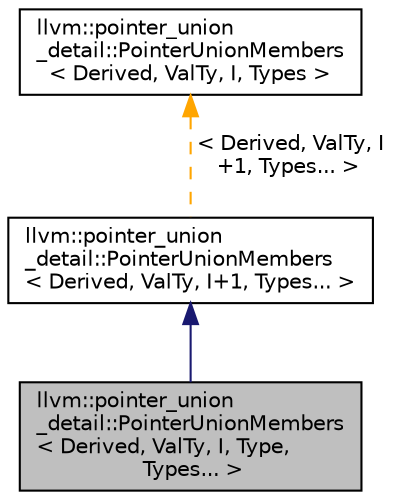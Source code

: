 digraph "llvm::pointer_union_detail::PointerUnionMembers&lt; Derived, ValTy, I, Type, Types... &gt;"
{
 // LATEX_PDF_SIZE
  bgcolor="transparent";
  edge [fontname="Helvetica",fontsize="10",labelfontname="Helvetica",labelfontsize="10"];
  node [fontname="Helvetica",fontsize="10",shape=record];
  Node1 [label="llvm::pointer_union\l_detail::PointerUnionMembers\l\< Derived, ValTy, I, Type,\l Types... \>",height=0.2,width=0.4,color="black", fillcolor="grey75", style="filled", fontcolor="black",tooltip=" "];
  Node2 -> Node1 [dir="back",color="midnightblue",fontsize="10",style="solid",fontname="Helvetica"];
  Node2 [label="llvm::pointer_union\l_detail::PointerUnionMembers\l\< Derived, ValTy, I+1, Types... \>",height=0.2,width=0.4,color="black",URL="$classllvm_1_1pointer__union__detail_1_1PointerUnionMembers.html",tooltip=" "];
  Node3 -> Node2 [dir="back",color="orange",fontsize="10",style="dashed",label=" \< Derived, ValTy, I\l+1, Types... \>" ,fontname="Helvetica"];
  Node3 [label="llvm::pointer_union\l_detail::PointerUnionMembers\l\< Derived, ValTy, I, Types \>",height=0.2,width=0.4,color="black",URL="$classllvm_1_1pointer__union__detail_1_1PointerUnionMembers.html",tooltip=" "];
}
